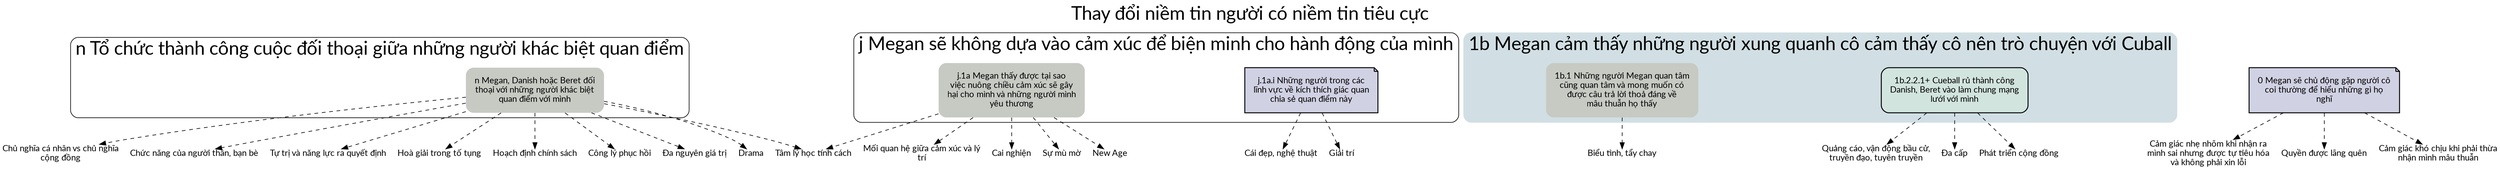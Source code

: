 digraph Thamkhao{
//splines=ortho;
		overlap=false
		style=rounded
		// ranksep="0.4";
		label="Thay đổi niềm tin người có niềm tin tiêu cực";
		sep=10
		fontsize = 30
		labelloc="t";
		fontname="Lato";
//NODES
//====================


node [ shape=plaintext style="filled, rounded" fontname="Lato" margin=0.2 fillcolor="#c6cac3" ] //Reset style

//All masterGraph nodes

node [ shape=plaintext style="filled, rounded" fontname="Lato" margin=0.2 fillcolor="#c6cac3" ]

node [ shape=plaintext style="filled, rounded" fontname="Lato" margin=0.2 fillcolor="#c6cac3" ] //Reset style

//All Giaiphap nodes
"n Megan, Danish hoặc Beret đối thoại với những người khác biệt quan điểm với mình" [ label = "n Megan, Danish hoặc Beret đối\nthoại với những người khác biệt\nquan điểm với mình" ] 
"n Megan, Danish hoặc Beret đối thoại với những người khác biệt quan điểm với mình" [ label = "n Megan, Danish hoặc Beret đối\nthoại với những người khác biệt\nquan điểm với mình" ] 
"j.1a Megan thấy được tại sao việc nuông chiều cảm xúc sẽ gây hại cho mình và những người mình yêu thương" [ label = "j.1a Megan thấy được tại sao\nviệc nuông chiều cảm xúc sẽ gây\nhại cho mình và những người mình\nyêu thương" ] 
"1b.1 Những người Megan quan tâm cũng quan tâm và mong muốn có được câu trả lời thoả đáng về mâu thuẫn họ thấy" [ label = "1b.1 Những người Megan quan tâm\ncũng quan tâm và mong muốn có\nđược câu trả lời thoả đáng về\nmâu thuẫn họ thấy" ] 

node [ shape=plaintext style="filled, rounded" fontname="Lato" margin=0.2 fillcolor="#c6cac3" ] //Reset style

//All Ytuongtothon nodes

node [ shape=box, penwidth=1.5 fillcolor="#D1E4DD" ]
"1b.2.2.1+ Cueball rủ thành công Danish, Beret vào làm chung mạng lưới với mình" [ label = "1b.2.2.1+ Cueball rủ thành công\nDanish, Beret vào làm chung mạng\nlưới với mình" ] 
"1b.2.2.1+ Cueball rủ thành công Danish, Beret vào làm chung mạng lưới với mình" [ label = "1b.2.2.1+ Cueball rủ thành công\nDanish, Beret vào làm chung mạng\nlưới với mình" ] 

node [ shape=plaintext style="filled, rounded" fontname="Lato" margin=0.2 fillcolor="#c6cac3" ] //Reset style

//All Yeutohotro nodes

node [ shape=note fillcolor="#D1D1E4" ]
"n Megan, Danish hoặc Beret đối thoại với những người khác biệt quan điểm với mình" [ label = "n Megan, Danish hoặc Beret đối\nthoại với những người khác biệt\nquan điểm với mình" ] 
"j.1a.i Những người trong các lĩnh vực về kích thích giác quan chia sẻ quan điểm này" [ label = "j.1a.i Những người trong các\nlĩnh vực về kích thích giác quan\nchia sẻ quan điểm này" ] 
"n Megan, Danish hoặc Beret đối thoại với những người khác biệt quan điểm với mình" [ label = "n Megan, Danish hoặc Beret đối\nthoại với những người khác biệt\nquan điểm với mình" ] 
"0 Megan sẽ chủ động gặp người cô coi thường để hiểu những gì họ nghĩ" [ label = "0 Megan sẽ chủ động gặp người cô\ncoi thường để hiểu những gì họ\nnghĩ" ] 
"n Megan, Danish hoặc Beret đối thoại với những người khác biệt quan điểm với mình" [ label = "n Megan, Danish hoặc Beret đối\nthoại với những người khác biệt\nquan điểm với mình" ] 

node [ shape=plaintext style="filled, rounded" fontname="Lato" margin=0.2 fillcolor="#c6cac3" ] //Reset style

//All Thamkhao nodes

node [ shape=plain fillcolor=white ]
"Chủ nghĩa cá nhân vs chủ nghĩa cộng đồng" [ label = "Chủ nghĩa cá nhân vs chủ nghĩa\ncộng đồng" ] 
"Chức năng của người thân, bạn bè" [ label = "Chức năng của người thân, bạn bè" ] 
"Tự trị và năng lực ra quyết định" [ label = "Tự trị và năng lực ra quyết định" ] 
"Hoà giải trong tố tụng" [ label = "Hoà giải trong tố tụng" ] 
"Hoạch định chính sách" [ label = "Hoạch định chính sách" ] 
"Công lý phục hồi" [ label = "Công lý phục hồi" ] 
"Tâm lý học tính cách" [ label = "Tâm lý học tính cách" ] 
"Đa nguyên giá trị" [ label = "Đa nguyên giá trị" ] 
"Drama" [ label = "Drama" ] 
"Cái đẹp, nghệ thuật" [ label = "Cái đẹp, nghệ thuật" ] 
"Giải trí" [ label = "Giải trí" ] 
"Tâm lý học tính cách" [ label = "Tâm lý học tính cách" ] 
"Mối quan hệ giữa cảm xúc và lý trí" [ label = "Mối quan hệ giữa cảm xúc và lý\ntrí" ] 
"Cai nghiện" [ label = "Cai nghiện" ] 
"Sự mù mờ" [ label = "Sự mù mờ" ] 
"New Age" [ label = "New Age" ] 
"Quảng cáo, vận động bầu cử, truyền đạo, tuyên truyền" [ label = "Quảng cáo, vận động bầu cử,\ntruyền đạo, tuyên truyền" ] 
"Đa cấp" [ label = "Đa cấp" ] 
"Phát triển cộng đồng" [ label = "Phát triển cộng đồng" ] 
"Biểu tình, tẩy chay" [ label = "Biểu tình, tẩy chay" ] 
"Cảm giác nhẹ nhõm khi nhận ra mình sai nhưng được tự tiêu hóa và không phải xin lỗi" [ label = "Cảm giác nhẹ nhõm khi nhận ra\nmình sai nhưng được tự tiêu hóa\nvà không phải xin lỗi" ] 
"Quyền được lãng quên" [ label = "Quyền được lãng quên" ] 
"Cảm giác khó chịu khi phải thừa nhận mình mâu thuẫn" [ label = "Cảm giác khó chịu khi phải thừa\nnhận mình mâu thuẫn" ] 

node [ shape=plaintext style="filled, rounded" fontname="Lato" margin=0.2 fillcolor="#c6cac3" ] //Reset style

//All Hanhdong nodes

node [ fillcolor="#E4D1D1" shape=polygon ]

node [ shape=plaintext style="filled, rounded" fontname="Lato" margin=0.2 fillcolor="#c6cac3" ] //Reset style

//All branch_1a nodes
subgraph cluster_branch_1a{
label = "1a Megan cảm thấy quả thực việc nói chuyện với Cueball sẽ đem lại điều mà mình luôn mong mỏi"
color="#D1E4DD"
style="filled, rounded"
}

node [ shape=plaintext style="filled, rounded" fontname="Lato" margin=0.2 fillcolor="#c6cac3" ] //Reset style

//All branch_1b nodes
subgraph cluster_branch_1b{
label = "1b Megan cảm thấy những người xung quanh cô cảm thấy cô nên trò chuyện với Cuball"
color="#D1DFE4"
style="filled, rounded"
"1b.2.2.1+ Cueball rủ thành công Danish, Beret vào làm chung mạng lưới với mình" [ label = "1b.2.2.1+ Cueball rủ thành công\nDanish, Beret vào làm chung mạng\nlưới với mình" ] 
"1b.2.2.1+ Cueball rủ thành công Danish, Beret vào làm chung mạng lưới với mình" [ label = "1b.2.2.1+ Cueball rủ thành công\nDanish, Beret vào làm chung mạng\nlưới với mình" ] 
"1b.1 Những người Megan quan tâm cũng quan tâm và mong muốn có được câu trả lời thoả đáng về mâu thuẫn họ thấy" [ label = "1b.1 Những người Megan quan tâm\ncũng quan tâm và mong muốn có\nđược câu trả lời thoả đáng về\nmâu thuẫn họ thấy" ] 
}

node [ shape=plaintext style="filled, rounded" fontname="Lato" margin=0.2 fillcolor="#c6cac3" ] //Reset style

//All branch_i nodes
subgraph cluster_branch_i{
label = "i Megan dám nói rằng \"tôi sẽ không để nỗi sợ chi phối mình\""
}

node [ shape=plaintext style="filled, rounded" fontname="Lato" margin=0.2 fillcolor="#c6cac3" ] //Reset style

//All branch_j nodes
subgraph cluster_branch_j{
label = "j Megan sẽ không dựa vào cảm xúc để biện minh cho hành động của mình"
"j.1a.i Những người trong các lĩnh vực về kích thích giác quan chia sẻ quan điểm này" [ label = "j.1a.i Những người trong các\nlĩnh vực về kích thích giác quan\nchia sẻ quan điểm này" ] 
"j.1a Megan thấy được tại sao việc nuông chiều cảm xúc sẽ gây hại cho mình và những người mình yêu thương" [ label = "j.1a Megan thấy được tại sao\nviệc nuông chiều cảm xúc sẽ gây\nhại cho mình và những người mình\nyêu thương" ] 
}

node [ shape=plaintext style="filled, rounded" fontname="Lato" margin=0.2 fillcolor="#c6cac3" ] //Reset style

//All branch_k nodes
subgraph cluster_branch_k{
label = "k Megan nghe được các câu chuyện của những người tương tự hoàn cảnh của mình"
}

node [ shape=plaintext style="filled, rounded" fontname="Lato" margin=0.2 fillcolor="#c6cac3" ] //Reset style

//All branch_l nodes
subgraph cluster_branch_l{
label = "l Megan muốn đặt câu hỏi về tất cả những gì mình nghĩ"
}

node [ shape=plaintext style="filled, rounded" fontname="Lato" margin=0.2 fillcolor="#c6cac3" ] //Reset style

//All branch_m nodes
subgraph cluster_branch_m{
label = "m Những Megan trong friendlist QC sẽ làm điều tương tự"
}

node [ shape=plaintext style="filled, rounded" fontname="Lato" margin=0.2 fillcolor="#c6cac3" ] //Reset style

//All branch_n nodes
subgraph cluster_branch_n{
label = "n Tổ chức thành công cuộc đối thoại giữa những người khác biệt quan điểm"
"n Megan, Danish hoặc Beret đối thoại với những người khác biệt quan điểm với mình" [ label = "n Megan, Danish hoặc Beret đối\nthoại với những người khác biệt\nquan điểm với mình" ] 
"n Megan, Danish hoặc Beret đối thoại với những người khác biệt quan điểm với mình" [ label = "n Megan, Danish hoặc Beret đối\nthoại với những người khác biệt\nquan điểm với mình" ] 
"n Megan, Danish hoặc Beret đối thoại với những người khác biệt quan điểm với mình" [ label = "n Megan, Danish hoặc Beret đối\nthoại với những người khác biệt\nquan điểm với mình" ] 
"n Megan, Danish hoặc Beret đối thoại với những người khác biệt quan điểm với mình" [ label = "n Megan, Danish hoặc Beret đối\nthoại với những người khác biệt\nquan điểm với mình" ] 
"n Megan, Danish hoặc Beret đối thoại với những người khác biệt quan điểm với mình" [ label = "n Megan, Danish hoặc Beret đối\nthoại với những người khác biệt\nquan điểm với mình" ] 
}

node [ shape=plaintext style="filled, rounded" fontname="Lato" margin=0.2 fillcolor="#c6cac3" ] //Reset style

//All branch_o nodes
subgraph cluster_branch_o{
label = "o Tổ chức thành công những buổi chia sẻ vòng tròn"
}

node [ shape=plaintext style="filled, rounded" fontname="Lato" margin=0.2 fillcolor="#c6cac3" ] //Reset style

//All branch_p nodes
subgraph cluster_branch_p{
label = "p Tổ chức thành công các buổi nói chuyện của người có chuyên môn"
}

node [ shape=plaintext style="filled, rounded" fontname="Lato" margin=0.2 fillcolor="#c6cac3" ] //Reset style

//All branch_q nodes
subgraph cluster_branch_q{
label = "q Các chủ doanh nghiệp đồng ý hỗ trợ nhân viên"
}

node [ shape=plaintext style="filled, rounded" fontname="Lato" margin=0.2 fillcolor="#c6cac3" ] //Reset style

//All branch_r nodes
subgraph cluster_branch_r{
label = "r Cộng đồng bạn bè QC phát triển"
}


//EDGES
//====================

edge [ penwidth=1 ] //Reset style

//All masterGraph edges

edge [ penwidth=1 ]

edge [ penwidth=1 ] //Reset style

//All Giaiphap edges

edge [ penwidth=1 ] //Reset style

//All Dichung edges

edge [ penwidth=1 ] //Reset style

//All Ytuongtothon edges

edge [ penwidth=1 ] //Reset style

//All Yeutohotro edges

edge [ penwidth=1 ] //Reset style

//All Thamkhao edges

edge [ style=dashed  ]
"n Megan, Danish hoặc Beret đối thoại với những người khác biệt quan điểm với mình" -> "Chủ nghĩa cá nhân vs chủ nghĩa cộng đồng"
"n Megan, Danish hoặc Beret đối thoại với những người khác biệt quan điểm với mình" -> "Chức năng của người thân, bạn bè"
"n Megan, Danish hoặc Beret đối thoại với những người khác biệt quan điểm với mình" -> "Tự trị và năng lực ra quyết định"
"n Megan, Danish hoặc Beret đối thoại với những người khác biệt quan điểm với mình" -> "Hoà giải trong tố tụng"
"n Megan, Danish hoặc Beret đối thoại với những người khác biệt quan điểm với mình" -> "Hoạch định chính sách"
"n Megan, Danish hoặc Beret đối thoại với những người khác biệt quan điểm với mình" -> "Công lý phục hồi"
"n Megan, Danish hoặc Beret đối thoại với những người khác biệt quan điểm với mình" -> "Tâm lý học tính cách"
"n Megan, Danish hoặc Beret đối thoại với những người khác biệt quan điểm với mình" -> "Đa nguyên giá trị"
"n Megan, Danish hoặc Beret đối thoại với những người khác biệt quan điểm với mình" -> "Drama"
"j.1a.i Những người trong các lĩnh vực về kích thích giác quan chia sẻ quan điểm này" -> "Cái đẹp, nghệ thuật"
"j.1a.i Những người trong các lĩnh vực về kích thích giác quan chia sẻ quan điểm này" -> "Giải trí"
"j.1a Megan thấy được tại sao việc nuông chiều cảm xúc sẽ gây hại cho mình và những người mình yêu thương" -> "Tâm lý học tính cách"
"j.1a Megan thấy được tại sao việc nuông chiều cảm xúc sẽ gây hại cho mình và những người mình yêu thương" -> "Mối quan hệ giữa cảm xúc và lý trí"
"j.1a Megan thấy được tại sao việc nuông chiều cảm xúc sẽ gây hại cho mình và những người mình yêu thương" -> "Cai nghiện"
"j.1a Megan thấy được tại sao việc nuông chiều cảm xúc sẽ gây hại cho mình và những người mình yêu thương" -> "Sự mù mờ"
"j.1a Megan thấy được tại sao việc nuông chiều cảm xúc sẽ gây hại cho mình và những người mình yêu thương" -> "New Age"
"1b.2.2.1+ Cueball rủ thành công Danish, Beret vào làm chung mạng lưới với mình" -> "Quảng cáo, vận động bầu cử, truyền đạo, tuyên truyền"
"1b.2.2.1+ Cueball rủ thành công Danish, Beret vào làm chung mạng lưới với mình" -> "Đa cấp"
"1b.2.2.1+ Cueball rủ thành công Danish, Beret vào làm chung mạng lưới với mình" -> "Phát triển cộng đồng"
"1b.1 Những người Megan quan tâm cũng quan tâm và mong muốn có được câu trả lời thoả đáng về mâu thuẫn họ thấy" -> "Biểu tình, tẩy chay"
"0 Megan sẽ chủ động gặp người cô coi thường để hiểu những gì họ nghĩ" -> "Cảm giác nhẹ nhõm khi nhận ra mình sai nhưng được tự tiêu hóa và không phải xin lỗi"
"0 Megan sẽ chủ động gặp người cô coi thường để hiểu những gì họ nghĩ" -> "Quyền được lãng quên"
"0 Megan sẽ chủ động gặp người cô coi thường để hiểu những gì họ nghĩ" -> "Cảm giác khó chịu khi phải thừa nhận mình mâu thuẫn"

edge [ penwidth=1 ] //Reset style

//All Hanhdong edges

}